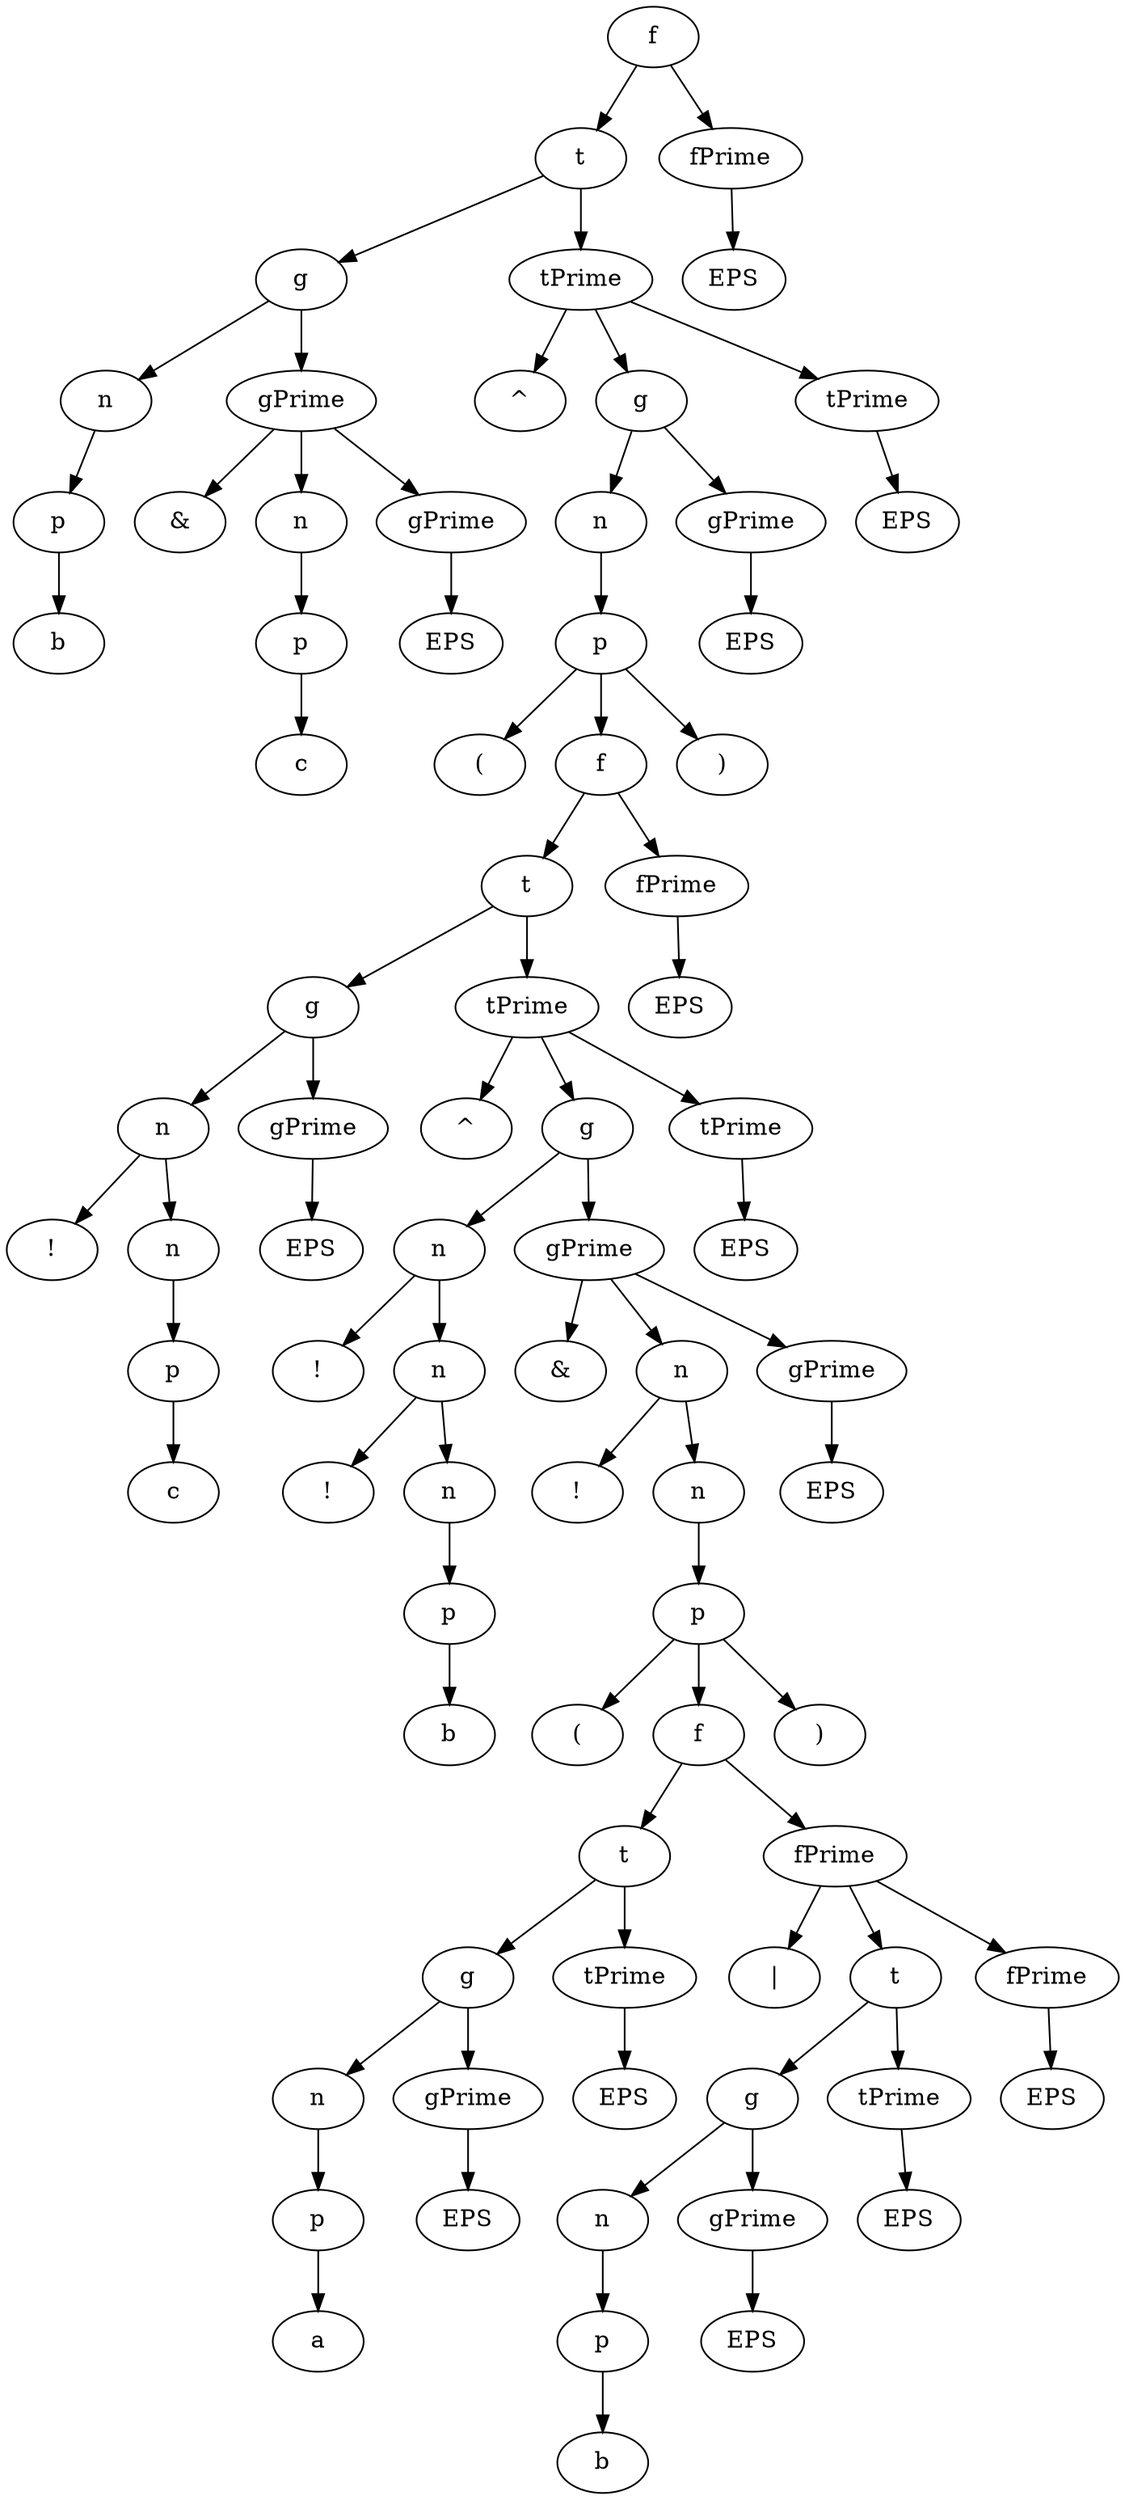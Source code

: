 digraph {
	0 [label="f"]
	0 -> 1
	0 -> 2
	1 [label="t"]
	1 -> 3
	1 -> 4
	2 [label="fPrime"]
	2 -> 5
	3 [label="g"]
	3 -> 6
	3 -> 7
	4 [label="tPrime"]
	4 -> 8
	4 -> 9
	4 -> 10
	5 [label="EPS"]
	6 [label="n"]
	6 -> 11
	7 [label="gPrime"]
	7 -> 12
	7 -> 13
	7 -> 14
	8 [label="^"]
	9 [label="g"]
	9 -> 15
	9 -> 16
	10 [label="tPrime"]
	10 -> 17
	11 [label="p"]
	11 -> 18
	12 [label="&"]
	13 [label="n"]
	13 -> 19
	14 [label="gPrime"]
	14 -> 20
	15 [label="n"]
	15 -> 21
	16 [label="gPrime"]
	16 -> 22
	17 [label="EPS"]
	18 [label="b"]
	19 [label="p"]
	19 -> 23
	20 [label="EPS"]
	21 [label="p"]
	21 -> 24
	21 -> 25
	21 -> 26
	22 [label="EPS"]
	23 [label="c"]
	24 [label="("]
	25 [label="f"]
	25 -> 27
	25 -> 28
	26 [label=")"]
	27 [label="t"]
	27 -> 29
	27 -> 30
	28 [label="fPrime"]
	28 -> 31
	29 [label="g"]
	29 -> 32
	29 -> 33
	30 [label="tPrime"]
	30 -> 34
	30 -> 35
	30 -> 36
	31 [label="EPS"]
	32 [label="n"]
	32 -> 37
	32 -> 38
	33 [label="gPrime"]
	33 -> 39
	34 [label="^"]
	35 [label="g"]
	35 -> 40
	35 -> 41
	36 [label="tPrime"]
	36 -> 42
	37 [label="!"]
	38 [label="n"]
	38 -> 43
	39 [label="EPS"]
	40 [label="n"]
	40 -> 44
	40 -> 45
	41 [label="gPrime"]
	41 -> 46
	41 -> 47
	41 -> 48
	42 [label="EPS"]
	43 [label="p"]
	43 -> 49
	44 [label="!"]
	45 [label="n"]
	45 -> 50
	45 -> 51
	46 [label="&"]
	47 [label="n"]
	47 -> 52
	47 -> 53
	48 [label="gPrime"]
	48 -> 54
	49 [label="c"]
	50 [label="!"]
	51 [label="n"]
	51 -> 55
	52 [label="!"]
	53 [label="n"]
	53 -> 56
	54 [label="EPS"]
	55 [label="p"]
	55 -> 57
	56 [label="p"]
	56 -> 58
	56 -> 59
	56 -> 60
	57 [label="b"]
	58 [label="("]
	59 [label="f"]
	59 -> 61
	59 -> 62
	60 [label=")"]
	61 [label="t"]
	61 -> 63
	61 -> 64
	62 [label="fPrime"]
	62 -> 65
	62 -> 66
	62 -> 67
	63 [label="g"]
	63 -> 68
	63 -> 69
	64 [label="tPrime"]
	64 -> 70
	65 [label="|"]
	66 [label="t"]
	66 -> 71
	66 -> 72
	67 [label="fPrime"]
	67 -> 73
	68 [label="n"]
	68 -> 74
	69 [label="gPrime"]
	69 -> 75
	70 [label="EPS"]
	71 [label="g"]
	71 -> 76
	71 -> 77
	72 [label="tPrime"]
	72 -> 78
	73 [label="EPS"]
	74 [label="p"]
	74 -> 79
	75 [label="EPS"]
	76 [label="n"]
	76 -> 80
	77 [label="gPrime"]
	77 -> 81
	78 [label="EPS"]
	79 [label="a"]
	80 [label="p"]
	80 -> 82
	81 [label="EPS"]
	82 [label="b"]
}